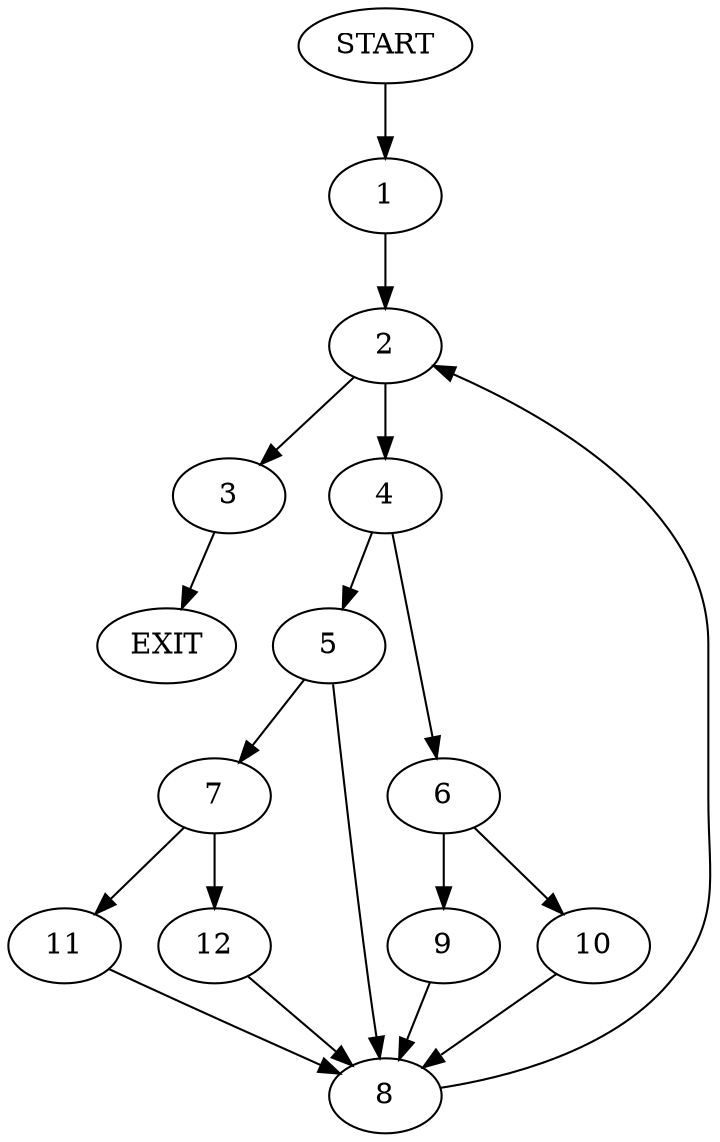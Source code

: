 digraph {
0 [label="START"]
13 [label="EXIT"]
0 -> 1
1 -> 2
2 -> 3
2 -> 4
3 -> 13
4 -> 5
4 -> 6
5 -> 7
5 -> 8
6 -> 9
6 -> 10
9 -> 8
10 -> 8
8 -> 2
7 -> 11
7 -> 12
12 -> 8
11 -> 8
}
